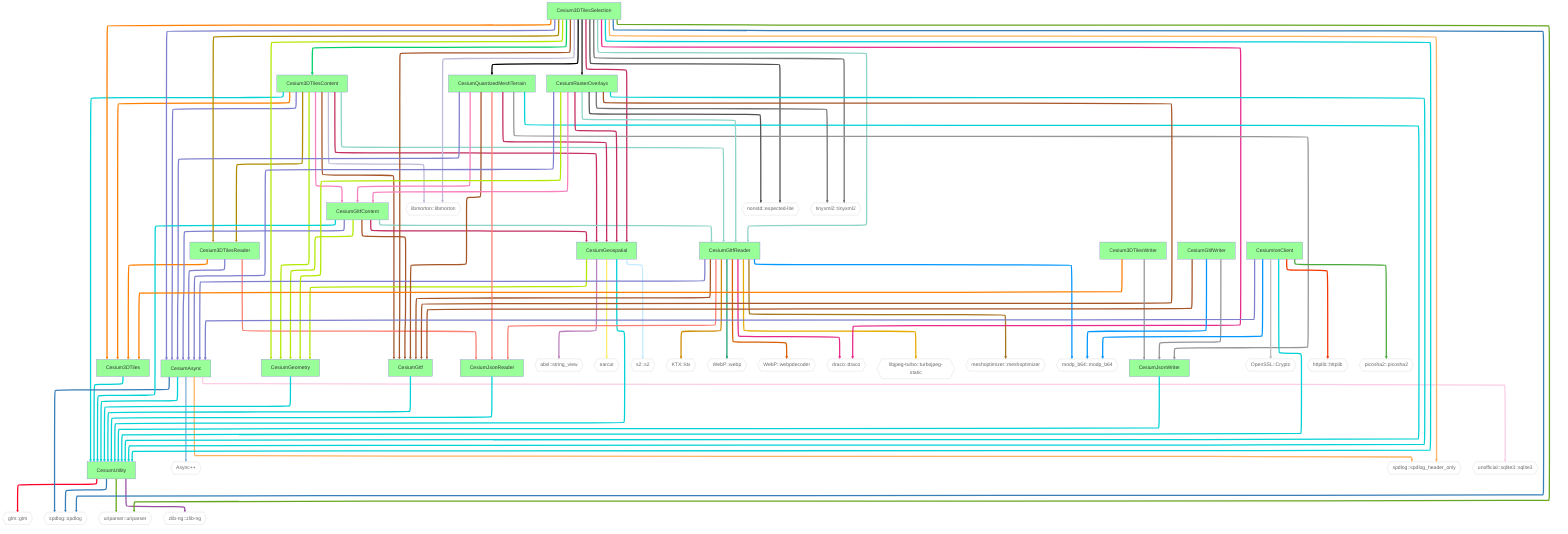 ---
config:
  layout: elk

---
graph TD
  classDef dependencyNode fill:#fff,stroke:#ccc,color:#666
  classDef libraryNode fill:#9f9
  CesiumUtility[CesiumUtility] --> glm_glm{{glm::glm}}
  CesiumUtility[CesiumUtility] --> spdlog_spdlog{{spdlog::spdlog}}
  CesiumUtility[CesiumUtility] --> uriparser_uriparser{{uriparser::uriparser}}
  CesiumUtility[CesiumUtility] --> zlib-ng_zlib-ng{{zlib-ng::zlib-ng}}
  Cesium3DTiles[Cesium3DTiles] --> CesiumUtility[CesiumUtility]
  Cesium3DTilesContent[Cesium3DTilesContent] --> Cesium3DTiles[Cesium3DTiles]
  Cesium3DTilesContent[Cesium3DTilesContent] --> Cesium3DTilesReader[Cesium3DTilesReader]
  Cesium3DTilesContent[Cesium3DTilesContent] --> CesiumAsync[CesiumAsync]
  Cesium3DTilesContent[Cesium3DTilesContent] --> CesiumGeometry[CesiumGeometry]
  Cesium3DTilesContent[Cesium3DTilesContent] --> CesiumGeospatial[CesiumGeospatial]
  Cesium3DTilesContent[Cesium3DTilesContent] --> CesiumGltf[CesiumGltf]
  Cesium3DTilesContent[Cesium3DTilesContent] --> CesiumGltfContent[CesiumGltfContent]
  Cesium3DTilesContent[Cesium3DTilesContent] --> CesiumGltfReader[CesiumGltfReader]
  Cesium3DTilesContent[Cesium3DTilesContent] --> CesiumUtility[CesiumUtility]
  Cesium3DTilesContent[Cesium3DTilesContent] --> libmorton_libmorton{{libmorton::libmorton}}
  Cesium3DTilesReader[Cesium3DTilesReader] --> Cesium3DTiles[Cesium3DTiles]
  Cesium3DTilesReader[Cesium3DTilesReader] --> CesiumAsync[CesiumAsync]
  Cesium3DTilesReader[Cesium3DTilesReader] --> CesiumJsonReader[CesiumJsonReader]
  CesiumAsync[CesiumAsync] --> Async_{{Async++}}
  CesiumAsync[CesiumAsync] --> CesiumUtility[CesiumUtility]
  CesiumAsync[CesiumAsync] --> spdlog_spdlog{{spdlog::spdlog}}
  CesiumAsync[CesiumAsync] --> spdlog_spdlog_header_only{{spdlog::spdlog_header_only}}
  CesiumAsync[CesiumAsync] --> unofficial_sqlite3_sqlite3{{unofficial::sqlite3::sqlite3}}
  CesiumJsonReader[CesiumJsonReader] --> CesiumUtility[CesiumUtility]
  CesiumGeometry[CesiumGeometry] --> CesiumUtility[CesiumUtility]
  CesiumGeospatial[CesiumGeospatial] --> CesiumGeometry[CesiumGeometry]
  CesiumGeospatial[CesiumGeospatial] --> CesiumUtility[CesiumUtility]
  CesiumGeospatial[CesiumGeospatial] --> absl_string_view{{absl::string_view}}
  CesiumGeospatial[CesiumGeospatial] --> earcut{{earcut}}
  CesiumGeospatial[CesiumGeospatial] --> s2_s2{{s2::s2}}
  CesiumGltf[CesiumGltf] --> CesiumUtility[CesiumUtility]
  CesiumGltfContent[CesiumGltfContent] --> CesiumAsync[CesiumAsync]
  CesiumGltfContent[CesiumGltfContent] --> CesiumGeometry[CesiumGeometry]
  CesiumGltfContent[CesiumGltfContent] --> CesiumGeospatial[CesiumGeospatial]
  CesiumGltfContent[CesiumGltfContent] --> CesiumGltf[CesiumGltf]
  CesiumGltfContent[CesiumGltfContent] --> CesiumGltfReader[CesiumGltfReader]
  CesiumGltfContent[CesiumGltfContent] --> CesiumUtility[CesiumUtility]
  CesiumGltfReader[CesiumGltfReader] --> CesiumAsync[CesiumAsync]
  CesiumGltfReader[CesiumGltfReader] --> CesiumGltf[CesiumGltf]
  CesiumGltfReader[CesiumGltfReader] --> CesiumJsonReader[CesiumJsonReader]
  CesiumGltfReader[CesiumGltfReader] --> KTX_ktx{{KTX::ktx}}
  CesiumGltfReader[CesiumGltfReader] --> WebP_webp{{WebP::webp}}
  CesiumGltfReader[CesiumGltfReader] --> WebP_webpdecoder{{WebP::webpdecoder}}
  CesiumGltfReader[CesiumGltfReader] --> draco_draco{{draco::draco}}
  CesiumGltfReader[CesiumGltfReader] --> libjpeg-turbo_turbojpeg-static{{libjpeg-turbo::turbojpeg-static}}
  CesiumGltfReader[CesiumGltfReader] --> meshoptimizer_meshoptimizer{{meshoptimizer::meshoptimizer}}
  CesiumGltfReader[CesiumGltfReader] --> modp_b64_modp_b64{{modp_b64::modp_b64}}
  Cesium3DTilesSelection[Cesium3DTilesSelection] --> Cesium3DTiles[Cesium3DTiles]
  Cesium3DTilesSelection[Cesium3DTilesSelection] --> Cesium3DTilesContent[Cesium3DTilesContent]
  Cesium3DTilesSelection[Cesium3DTilesSelection] --> Cesium3DTilesReader[Cesium3DTilesReader]
  Cesium3DTilesSelection[Cesium3DTilesSelection] --> CesiumAsync[CesiumAsync]
  Cesium3DTilesSelection[Cesium3DTilesSelection] --> CesiumGeometry[CesiumGeometry]
  Cesium3DTilesSelection[Cesium3DTilesSelection] --> CesiumGeospatial[CesiumGeospatial]
  Cesium3DTilesSelection[Cesium3DTilesSelection] --> CesiumGltf[CesiumGltf]
  Cesium3DTilesSelection[Cesium3DTilesSelection] --> CesiumGltfReader[CesiumGltfReader]
  Cesium3DTilesSelection[Cesium3DTilesSelection] --> CesiumQuantizedMeshTerrain[CesiumQuantizedMeshTerrain]
  Cesium3DTilesSelection[Cesium3DTilesSelection] --> CesiumRasterOverlays[CesiumRasterOverlays]
  Cesium3DTilesSelection[Cesium3DTilesSelection] --> CesiumUtility[CesiumUtility]
  Cesium3DTilesSelection[Cesium3DTilesSelection] --> draco_draco{{draco::draco}}
  Cesium3DTilesSelection[Cesium3DTilesSelection] --> libmorton_libmorton{{libmorton::libmorton}}
  Cesium3DTilesSelection[Cesium3DTilesSelection] --> nonstd_expected-lite{{nonstd::expected-lite}}
  Cesium3DTilesSelection[Cesium3DTilesSelection] --> spdlog_spdlog{{spdlog::spdlog}}
  Cesium3DTilesSelection[Cesium3DTilesSelection] --> spdlog_spdlog_header_only{{spdlog::spdlog_header_only}}
  Cesium3DTilesSelection[Cesium3DTilesSelection] --> tinyxml2_tinyxml2{{tinyxml2::tinyxml2}}
  Cesium3DTilesSelection[Cesium3DTilesSelection] --> uriparser_uriparser{{uriparser::uriparser}}
  CesiumQuantizedMeshTerrain[CesiumQuantizedMeshTerrain] --> CesiumAsync[CesiumAsync]
  CesiumQuantizedMeshTerrain[CesiumQuantizedMeshTerrain] --> CesiumGeospatial[CesiumGeospatial]
  CesiumQuantizedMeshTerrain[CesiumQuantizedMeshTerrain] --> CesiumGltf[CesiumGltf]
  CesiumQuantizedMeshTerrain[CesiumQuantizedMeshTerrain] --> CesiumGltfContent[CesiumGltfContent]
  CesiumQuantizedMeshTerrain[CesiumQuantizedMeshTerrain] --> CesiumJsonReader[CesiumJsonReader]
  CesiumQuantizedMeshTerrain[CesiumQuantizedMeshTerrain] --> CesiumJsonWriter[CesiumJsonWriter]
  CesiumQuantizedMeshTerrain[CesiumQuantizedMeshTerrain] --> CesiumUtility[CesiumUtility]
  CesiumJsonWriter[CesiumJsonWriter] --> CesiumUtility[CesiumUtility]
  CesiumRasterOverlays[CesiumRasterOverlays] --> CesiumAsync[CesiumAsync]
  CesiumRasterOverlays[CesiumRasterOverlays] --> CesiumGeometry[CesiumGeometry]
  CesiumRasterOverlays[CesiumRasterOverlays] --> CesiumGeospatial[CesiumGeospatial]
  CesiumRasterOverlays[CesiumRasterOverlays] --> CesiumGltf[CesiumGltf]
  CesiumRasterOverlays[CesiumRasterOverlays] --> CesiumGltfContent[CesiumGltfContent]
  CesiumRasterOverlays[CesiumRasterOverlays] --> CesiumGltfReader[CesiumGltfReader]
  CesiumRasterOverlays[CesiumRasterOverlays] --> CesiumUtility[CesiumUtility]
  CesiumRasterOverlays[CesiumRasterOverlays] --> nonstd_expected-lite{{nonstd::expected-lite}}
  CesiumRasterOverlays[CesiumRasterOverlays] --> tinyxml2_tinyxml2{{tinyxml2::tinyxml2}}
  Cesium3DTilesWriter[Cesium3DTilesWriter] --> Cesium3DTiles[Cesium3DTiles]
  Cesium3DTilesWriter[Cesium3DTilesWriter] --> CesiumJsonWriter[CesiumJsonWriter]
  CesiumGltfWriter[CesiumGltfWriter] --> CesiumGltf[CesiumGltf]
  CesiumGltfWriter[CesiumGltfWriter] --> CesiumJsonWriter[CesiumJsonWriter]
  CesiumGltfWriter[CesiumGltfWriter] --> modp_b64_modp_b64{{modp_b64::modp_b64}}
  CesiumIonClient[CesiumIonClient] --> CesiumAsync[CesiumAsync]
  CesiumIonClient[CesiumIonClient] --> CesiumUtility[CesiumUtility]
  CesiumIonClient[CesiumIonClient] --> OpenSSL_Crypto{{OpenSSL::Crypto}}
  CesiumIonClient[CesiumIonClient] --> httplib_httplib{{httplib::httplib}}
  CesiumIonClient[CesiumIonClient] --> modp_b64_modp_b64{{modp_b64::modp_b64}}
  CesiumIonClient[CesiumIonClient] --> picosha2_picosha2{{picosha2::picosha2}}
  class glm_glm,spdlog_spdlog,uriparser_uriparser,zlib-ng_zlib-ng,libmorton_libmorton,Async_,spdlog_spdlog_header_only,unofficial_sqlite3_sqlite3,absl_string_view,earcut,s2_s2,KTX_ktx,WebP_webp,WebP_webpdecoder,draco_draco,libjpeg-turbo_turbojpeg-static,meshoptimizer_meshoptimizer,modp_b64_modp_b64,nonstd_expected-lite,tinyxml2_tinyxml2,OpenSSL_Crypto,httplib_httplib,picosha2_picosha2 dependencyNode
  class CesiumUtility,Cesium3DTiles,Cesium3DTilesReader,CesiumAsync,CesiumGeometry,CesiumGeospatial,CesiumGltf,CesiumGltfContent,CesiumGltfReader,Cesium3DTilesContent,CesiumJsonReader,CesiumQuantizedMeshTerrain,CesiumRasterOverlays,Cesium3DTilesSelection,CesiumJsonWriter,Cesium3DTilesWriter,CesiumGltfWriter,CesiumIonClient libraryNode
  linkStyle 0 stroke:#ff0029,stroke-width:4px
  linkStyle 1,20,61 stroke:#377eb8,stroke-width:4px
  linkStyle 2,64 stroke:#66a61e,stroke-width:4px
  linkStyle 3 stroke:#984ea3,stroke-width:4px
  linkStyle 4,13,19,23,24,26,30,36,57,71,72,79,88 stroke:#00d2d5,stroke-width:4px
  linkStyle 5,15,47,82 stroke:#ff7f00,stroke-width:4px
  linkStyle 6,49 stroke:#af8d00,stroke-width:4px
  linkStyle 7,16,31,37,50,65,73,87 stroke:#7f80cd,stroke-width:4px
  linkStyle 8,25,32,51,74 stroke:#b3e900,stroke-width:4px
  linkStyle 9,33,52,66,75 stroke:#c42e60,stroke-width:4px
  linkStyle 10,34,38,53,67,76,84 stroke:#a65628,stroke-width:4px
  linkStyle 11,68,77 stroke:#f781bf,stroke-width:4px
  linkStyle 12,35,54,78 stroke:#8dd3c7,stroke-width:4px
  linkStyle 14,59 stroke:#bebada,stroke-width:4px
  linkStyle 17,39,69 stroke:#fb8072,stroke-width:4px
  linkStyle 18 stroke:#80b1d3,stroke-width:4px
  linkStyle 21,62 stroke:#fdb462,stroke-width:4px
  linkStyle 22 stroke:#fccde5,stroke-width:4px
  linkStyle 27 stroke:#bc80bd,stroke-width:4px
  linkStyle 28 stroke:#ffed6f,stroke-width:4px
  linkStyle 29 stroke:#c4eaff,stroke-width:4px
  linkStyle 40 stroke:#cf8c00,stroke-width:4px
  linkStyle 41 stroke:#1b9e77,stroke-width:4px
  linkStyle 42 stroke:#d95f02,stroke-width:4px
  linkStyle 43,58 stroke:#e7298a,stroke-width:4px
  linkStyle 44 stroke:#e6ab02,stroke-width:4px
  linkStyle 45 stroke:#a6761d,stroke-width:4px
  linkStyle 46,86,91 stroke:#0097ff,stroke-width:4px
  linkStyle 48 stroke:#00d067,stroke-width:4px
  linkStyle 55 stroke:#000000,stroke-width:4px
  linkStyle 56 stroke:#252525,stroke-width:4px
  linkStyle 60,80 stroke:#525252,stroke-width:4px
  linkStyle 63,81 stroke:#737373,stroke-width:4px
  linkStyle 70,83,85 stroke:#969696,stroke-width:4px
  linkStyle 89 stroke:#bdbdbd,stroke-width:4px
  linkStyle 90 stroke:#f43600,stroke-width:4px
  linkStyle 92 stroke:#4ba93b,stroke-width:4px